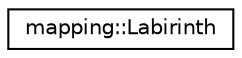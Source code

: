 digraph "Graphical Class Hierarchy"
{
 // LATEX_PDF_SIZE
  edge [fontname="Helvetica",fontsize="10",labelfontname="Helvetica",labelfontsize="10"];
  node [fontname="Helvetica",fontsize="10",shape=record];
  rankdir="LR";
  Node0 [label="mapping::Labirinth",height=0.2,width=0.4,color="black", fillcolor="white", style="filled",URL="$classmapping_1_1Labirinth.html",tooltip=" "];
}
